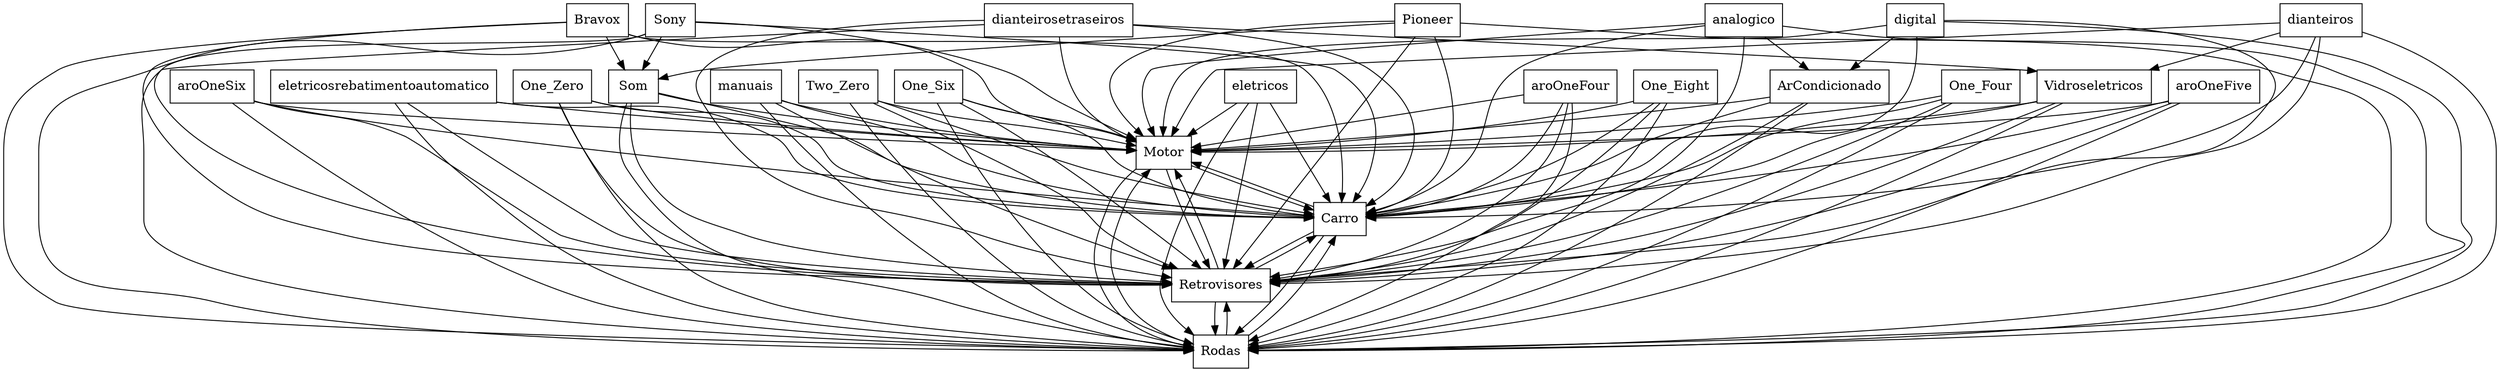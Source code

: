 digraph{
graph [rankdir=TB];
node [shape=box];
edge [arrowhead=normal];
0[label="manuais",]
1[label="ArCondicionado",]
2[label="Two_Zero",]
3[label="dianteirosetraseiros",]
4[label="One_Six",]
5[label="eletricos",]
6[label="Bravox",]
7[label="aroOneFour",]
8[label="aroOneSix",]
9[label="Motor",]
10[label="Carro",]
11[label="Pioneer",]
12[label="eletricosrebatimentoautomatico",]
13[label="digital",]
14[label="Rodas",]
15[label="Retrovisores",]
16[label="One_Zero",]
17[label="Sony",]
18[label="Vidroseletricos",]
19[label="Som",]
20[label="aroOneFive",]
21[label="dianteiros",]
22[label="analogico",]
23[label="One_Four",]
24[label="One_Eight",]
0->9[label="",]
0->10[label="",]
0->14[label="",]
0->15[label="",]
1->9[label="",]
1->10[label="",]
1->14[label="",]
1->15[label="",]
2->9[label="",]
2->10[label="",]
2->14[label="",]
2->15[label="",]
3->9[label="",]
3->10[label="",]
3->14[label="",]
3->15[label="",]
3->18[label="",]
4->9[label="",]
4->10[label="",]
4->14[label="",]
4->15[label="",]
5->9[label="",]
5->10[label="",]
5->14[label="",]
5->15[label="",]
6->9[label="",]
6->10[label="",]
6->14[label="",]
6->15[label="",]
6->19[label="",]
7->9[label="",]
7->10[label="",]
7->14[label="",]
7->15[label="",]
8->9[label="",]
8->10[label="",]
8->14[label="",]
8->15[label="",]
9->10[label="",]
9->14[label="",]
9->15[label="",]
10->9[label="",]
10->14[label="",]
10->15[label="",]
11->9[label="",]
11->10[label="",]
11->14[label="",]
11->15[label="",]
11->19[label="",]
12->9[label="",]
12->10[label="",]
12->14[label="",]
12->15[label="",]
13->1[label="",]
13->9[label="",]
13->10[label="",]
13->14[label="",]
13->15[label="",]
14->9[label="",]
14->10[label="",]
14->15[label="",]
15->9[label="",]
15->10[label="",]
15->14[label="",]
16->9[label="",]
16->10[label="",]
16->14[label="",]
16->15[label="",]
17->9[label="",]
17->10[label="",]
17->14[label="",]
17->15[label="",]
17->19[label="",]
18->9[label="",]
18->10[label="",]
18->14[label="",]
18->15[label="",]
19->9[label="",]
19->10[label="",]
19->14[label="",]
19->15[label="",]
20->9[label="",]
20->10[label="",]
20->14[label="",]
20->15[label="",]
21->9[label="",]
21->10[label="",]
21->14[label="",]
21->15[label="",]
21->18[label="",]
22->1[label="",]
22->9[label="",]
22->10[label="",]
22->14[label="",]
22->15[label="",]
23->9[label="",]
23->10[label="",]
23->14[label="",]
23->15[label="",]
24->9[label="",]
24->10[label="",]
24->14[label="",]
24->15[label="",]
}
